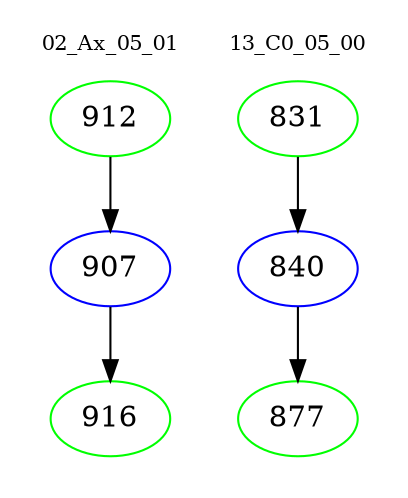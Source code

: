 digraph{
subgraph cluster_0 {
color = white
label = "02_Ax_05_01";
fontsize=10;
T0_912 [label="912", color="green"]
T0_912 -> T0_907 [color="black"]
T0_907 [label="907", color="blue"]
T0_907 -> T0_916 [color="black"]
T0_916 [label="916", color="green"]
}
subgraph cluster_1 {
color = white
label = "13_C0_05_00";
fontsize=10;
T1_831 [label="831", color="green"]
T1_831 -> T1_840 [color="black"]
T1_840 [label="840", color="blue"]
T1_840 -> T1_877 [color="black"]
T1_877 [label="877", color="green"]
}
}
